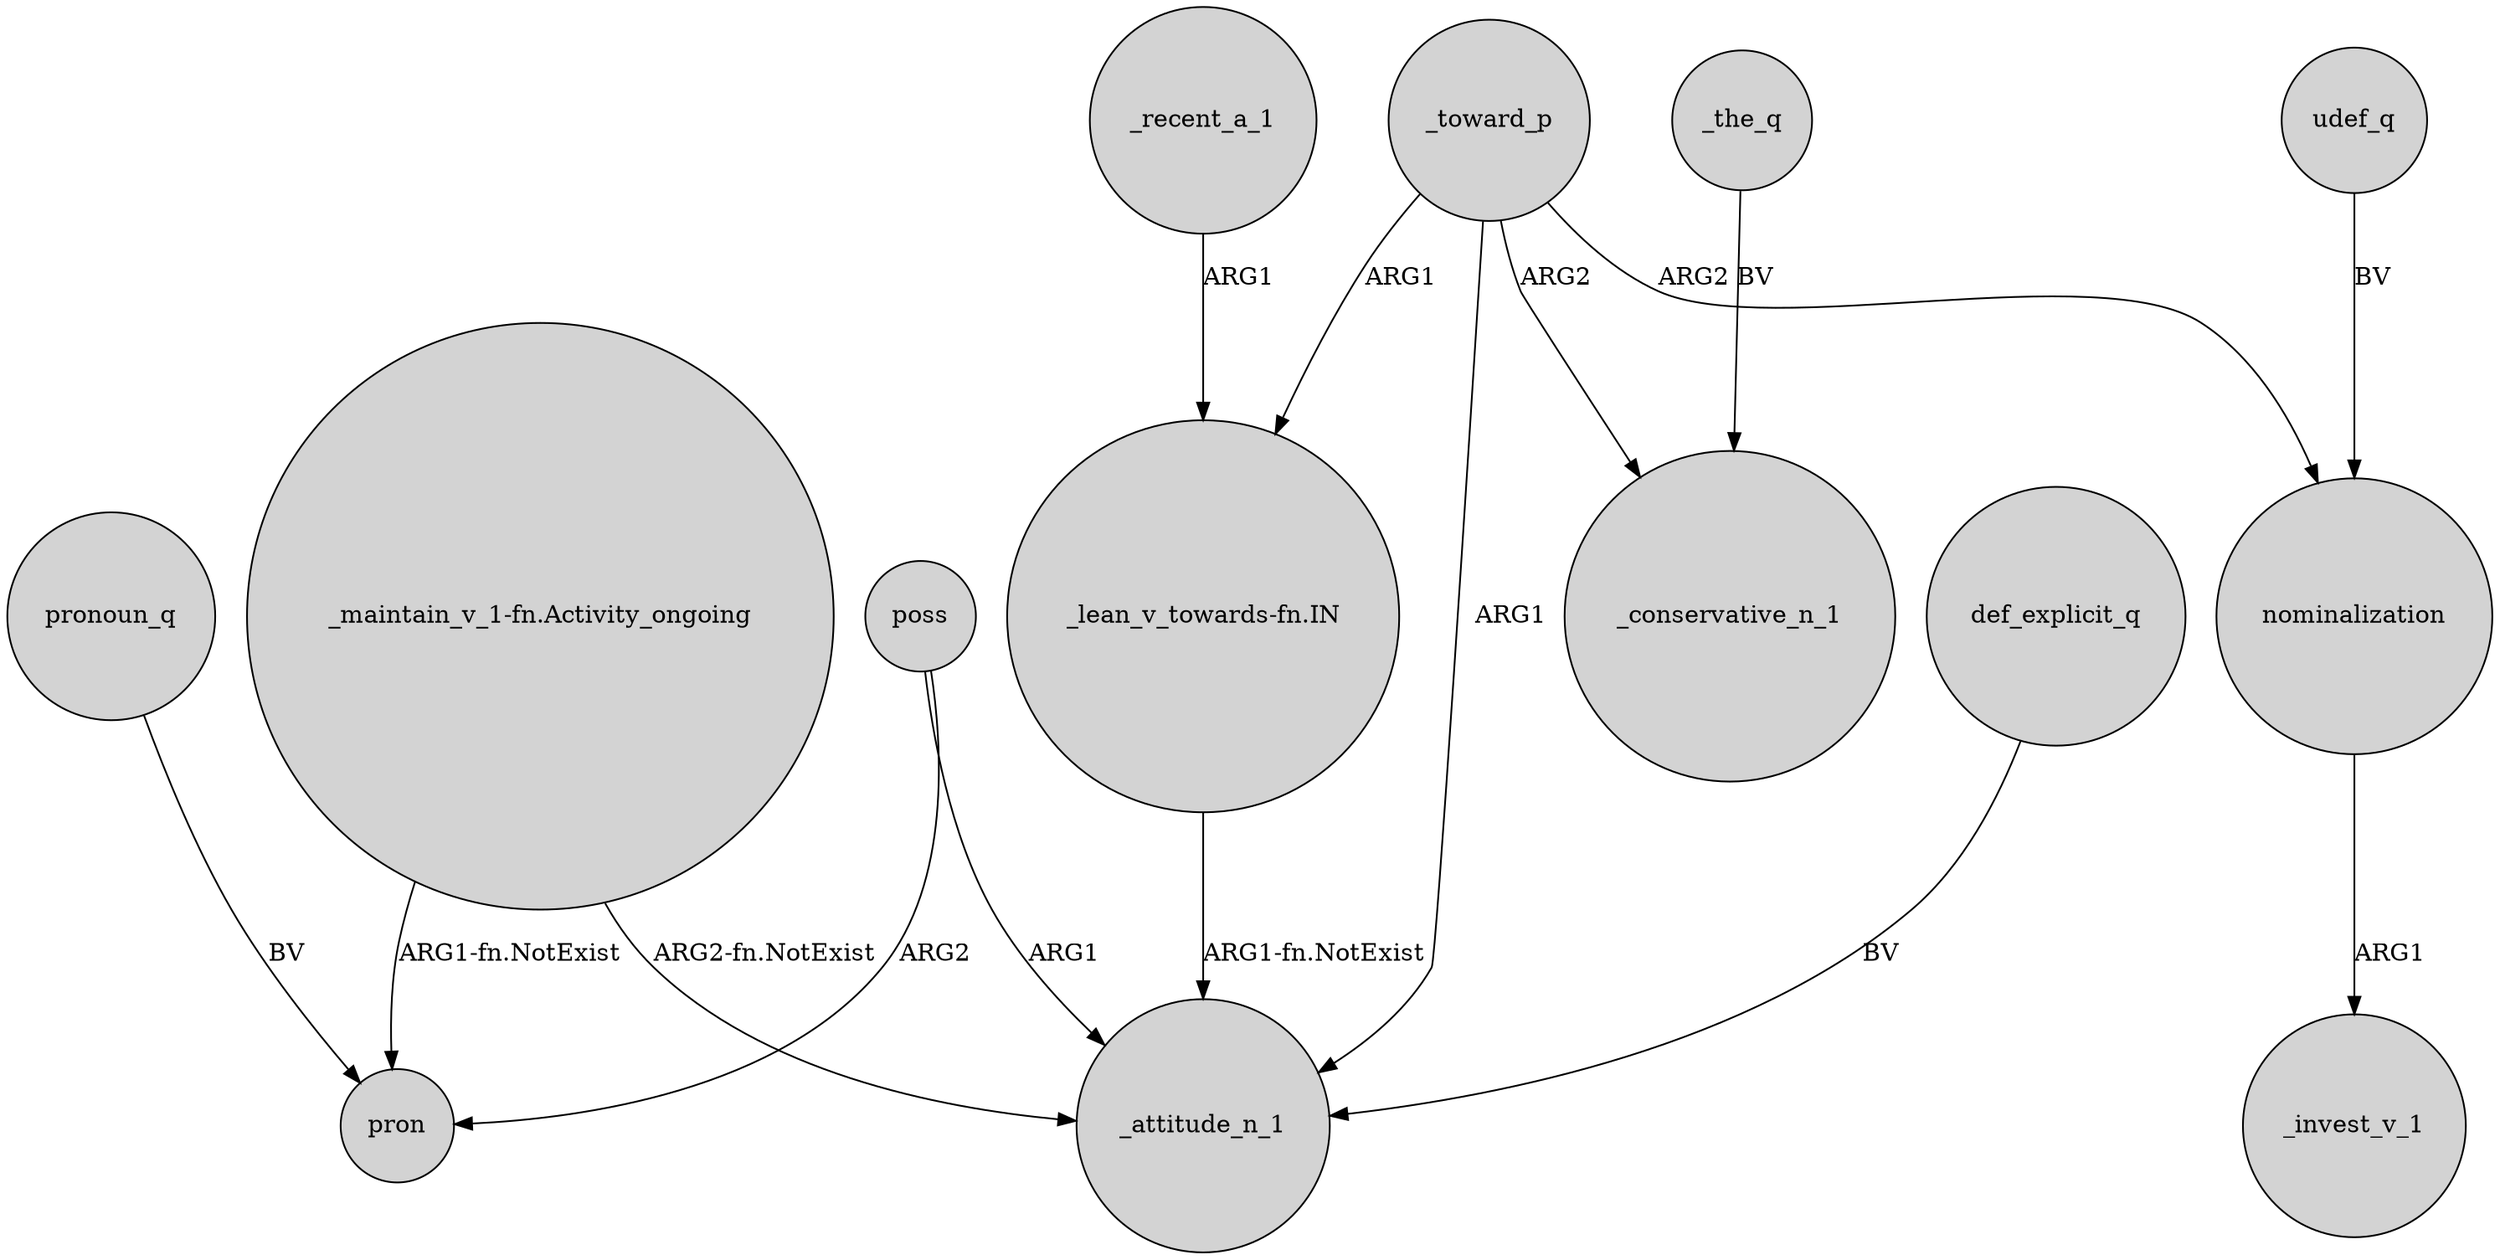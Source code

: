 digraph {
	node [shape=circle style=filled]
	"_maintain_v_1-fn.Activity_ongoing" -> pron [label="ARG1-fn.NotExist"]
	"_lean_v_towards-fn.IN" -> _attitude_n_1 [label="ARG1-fn.NotExist"]
	_toward_p -> "_lean_v_towards-fn.IN" [label=ARG1]
	_toward_p -> _attitude_n_1 [label=ARG1]
	_toward_p -> nominalization [label=ARG2]
	poss -> pron [label=ARG2]
	"_maintain_v_1-fn.Activity_ongoing" -> _attitude_n_1 [label="ARG2-fn.NotExist"]
	_toward_p -> _conservative_n_1 [label=ARG2]
	_the_q -> _conservative_n_1 [label=BV]
	_recent_a_1 -> "_lean_v_towards-fn.IN" [label=ARG1]
	poss -> _attitude_n_1 [label=ARG1]
	udef_q -> nominalization [label=BV]
	nominalization -> _invest_v_1 [label=ARG1]
	def_explicit_q -> _attitude_n_1 [label=BV]
	pronoun_q -> pron [label=BV]
}

